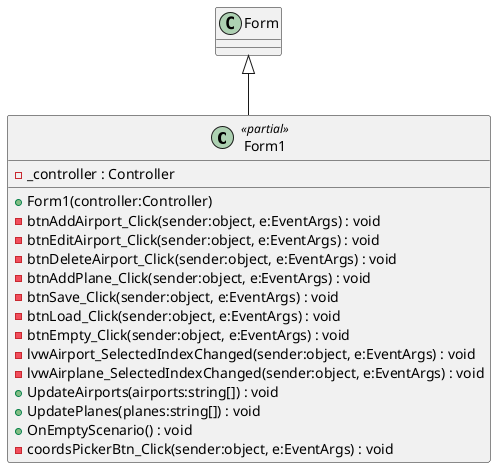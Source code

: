 @startuml
class Form1 <<partial>> {
    - _controller : Controller
    + Form1(controller:Controller)
    - btnAddAirport_Click(sender:object, e:EventArgs) : void
    - btnEditAirport_Click(sender:object, e:EventArgs) : void
    - btnDeleteAirport_Click(sender:object, e:EventArgs) : void
    - btnAddPlane_Click(sender:object, e:EventArgs) : void
    - btnSave_Click(sender:object, e:EventArgs) : void
    - btnLoad_Click(sender:object, e:EventArgs) : void
    - btnEmpty_Click(sender:object, e:EventArgs) : void
    - lvwAirport_SelectedIndexChanged(sender:object, e:EventArgs) : void
    - lvwAirplane_SelectedIndexChanged(sender:object, e:EventArgs) : void
    + UpdateAirports(airports:string[]) : void
    + UpdatePlanes(planes:string[]) : void
    + OnEmptyScenario() : void
    - coordsPickerBtn_Click(sender:object, e:EventArgs) : void
}
Form <|-- Form1
@enduml
